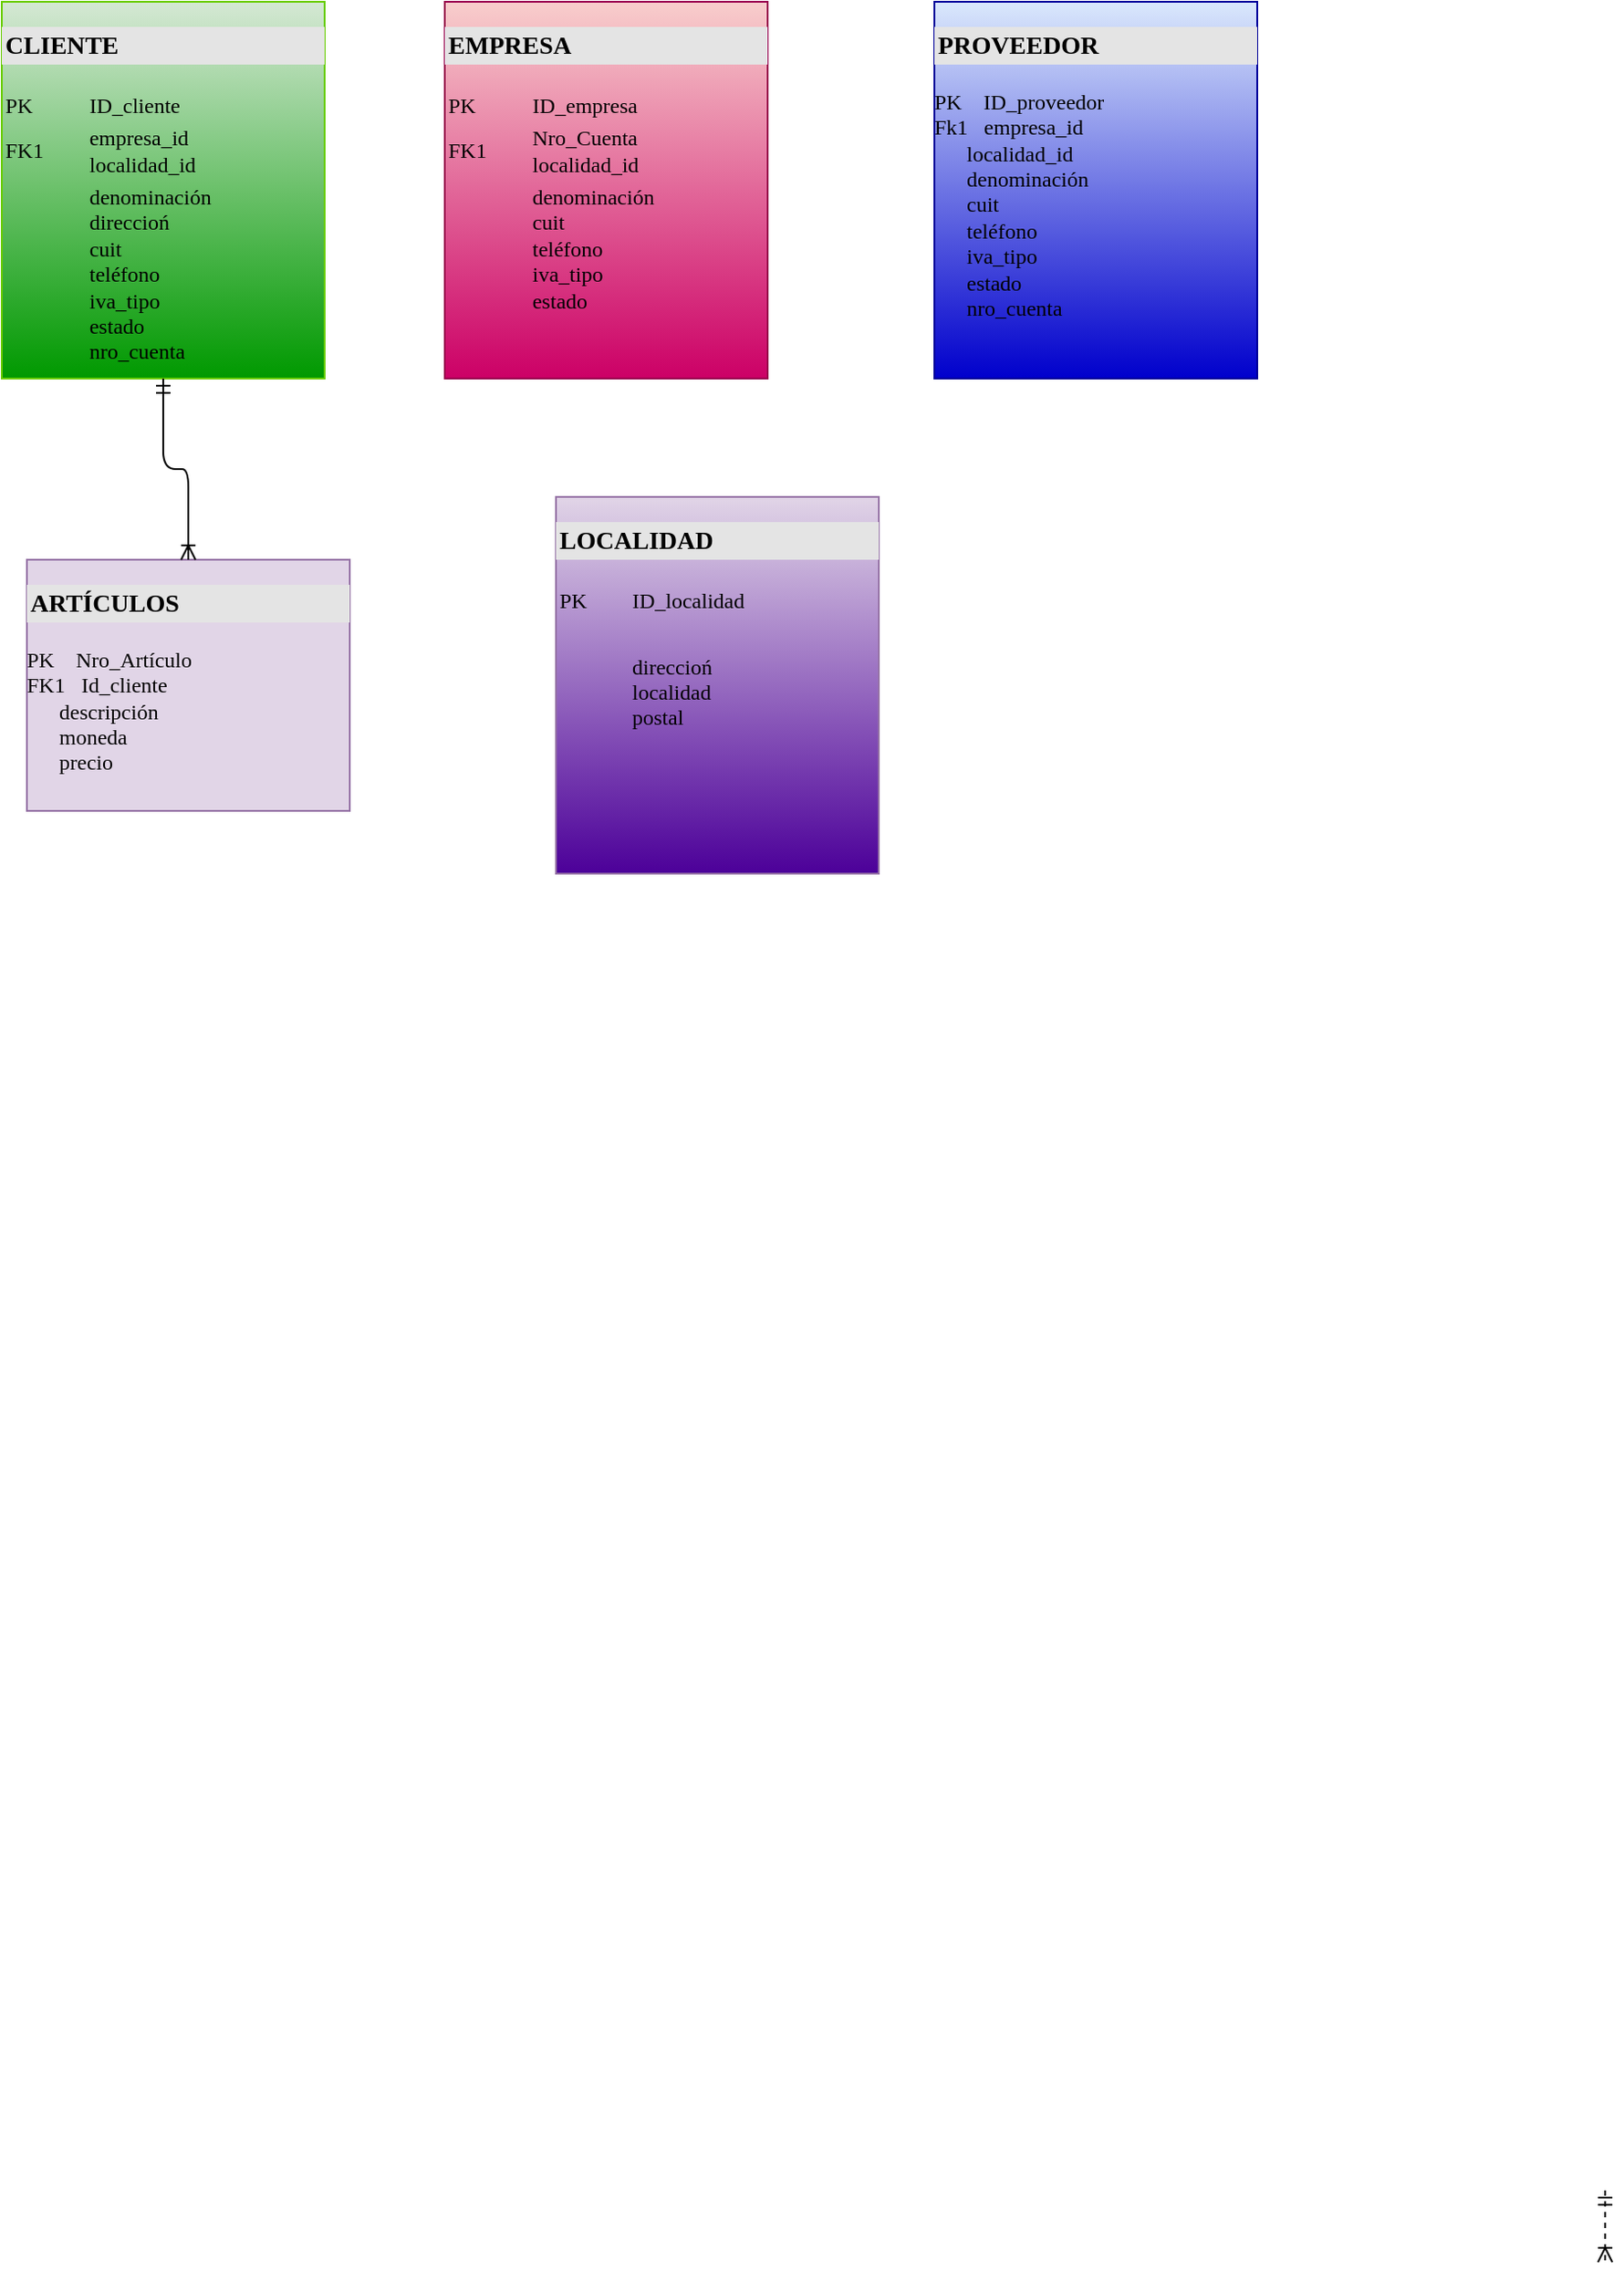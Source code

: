 <mxfile compressed="true" version="13.0.7" type="github"><diagram name="Page-1" id="2ca16b54-16f6-2749-3443-fa8db7711227"><mxGraphModel dx="801" dy="1534" grid="1" gridSize="13" guides="1" tooltips="1" connect="1" arrows="1" fold="1" page="1" pageScale="1" pageWidth="850" pageHeight="1100" background="#ffffff" math="0" shadow="0"><root><mxCell id="0"/><mxCell id="1" parent="0"/><mxCell id="2ed32ef02a7f4228-1" value="&lt;h3 style=&quot;box-sizing: border-box ; width: 100% ; background: #e4e4e4 ; padding: 2px&quot;&gt;CLIENTE&lt;/h3&gt;&lt;table style=&quot;width: 100% ; font-size: 1em&quot; cellpadding=&quot;2&quot; cellspacing=&quot;0&quot;&gt;&lt;tbody&gt;&lt;tr&gt;&lt;td&gt;PK&lt;/td&gt;&lt;td&gt;ID_cliente&lt;/td&gt;&lt;/tr&gt;&lt;tr&gt;&lt;td&gt;FK1&lt;/td&gt;&lt;td&gt;empresa_id&lt;br&gt;localidad_id&lt;/td&gt;&lt;/tr&gt;&lt;tr&gt;&lt;td&gt;&lt;/td&gt;&lt;td&gt;denominación&lt;br&gt;direccioń&lt;br&gt;cuit&lt;br&gt;teléfono&lt;br&gt;iva_tipo&lt;br&gt;estado&lt;br&gt;nro_cuenta&lt;/td&gt;&lt;/tr&gt;&lt;/tbody&gt;&lt;/table&gt;" style="verticalAlign=top;align=left;overflow=fill;html=1;rounded=0;shadow=0;comic=0;labelBackgroundColor=none;strokeWidth=1;fontFamily=Verdana;fontSize=12;fillColor=#d5e8d4;strokeColor=#66CC00;gradientColor=#009900;" parent="1" vertex="1"><mxGeometry x="26" y="-770" width="180" height="210" as="geometry"/></mxCell><mxCell id="2ed32ef02a7f4228-5" value="&lt;h3 style=&quot;box-sizing: border-box ; width: 100% ; background: #e4e4e4 ; padding: 2px&quot;&gt;ARTÍCULOS&lt;/h3&gt;&lt;div&gt;PK&amp;nbsp; &amp;nbsp; Nro_Artículo&lt;/div&gt;&lt;div&gt;FK1&amp;nbsp; &amp;nbsp;Id_cliente&lt;/div&gt;&lt;div&gt;&amp;nbsp; &amp;nbsp; &amp;nbsp; descripción&lt;/div&gt;&lt;div&gt;&amp;nbsp; &amp;nbsp; &amp;nbsp; moneda&lt;/div&gt;&lt;div&gt;&amp;nbsp; &amp;nbsp; &amp;nbsp; precio&lt;/div&gt;&lt;div&gt;&lt;br&gt;&lt;/div&gt;" style="verticalAlign=top;align=left;overflow=fill;html=1;rounded=0;shadow=0;comic=0;labelBackgroundColor=none;strokeWidth=1;fontFamily=Verdana;fontSize=12;fillColor=#e1d5e7;strokeColor=#9673a6;" parent="1" vertex="1"><mxGeometry x="40" y="-459" width="180" height="140" as="geometry"/></mxCell><mxCell id="2ed32ef02a7f4228-21" style="edgeStyle=orthogonalEdgeStyle;html=1;entryX=0.5;entryY=0;dashed=1;labelBackgroundColor=none;startArrow=ERmandOne;endArrow=ERoneToMany;fontFamily=Verdana;fontSize=12;align=left;" parent="1" edge="1"><mxGeometry relative="1" as="geometry"><mxPoint x="920" y="450" as="sourcePoint"/><mxPoint x="920" y="490" as="targetPoint"/></mxGeometry></mxCell><mxCell id="2ed32ef02a7f4228-13" value="" style="edgeStyle=orthogonalEdgeStyle;html=1;endArrow=ERoneToMany;startArrow=ERmandOne;labelBackgroundColor=none;fontFamily=Verdana;fontSize=12;align=left;exitX=0.5;exitY=1;entryX=0.5;entryY=0;" parent="1" source="2ed32ef02a7f4228-1" target="2ed32ef02a7f4228-5" edge="1"><mxGeometry width="100" height="100" relative="1" as="geometry"><mxPoint x="350" y="370" as="sourcePoint"/><mxPoint x="450" y="270" as="targetPoint"/></mxGeometry></mxCell><mxCell id="ZV4O5PD-A-WegFWPFPcF-2" value="&lt;h3 style=&quot;box-sizing: border-box ; width: 100% ; background: #e4e4e4 ; padding: 2px&quot;&gt;PROVEEDOR&lt;/h3&gt;&lt;div&gt;PK&amp;nbsp; &amp;nbsp; ID_proveedor&lt;/div&gt;&lt;div&gt;Fk1&amp;nbsp; &amp;nbsp;empresa_id&lt;/div&gt;&lt;div&gt;&amp;nbsp; &amp;nbsp; &amp;nbsp; localidad_id&lt;/div&gt;&lt;div&gt;&amp;nbsp; &amp;nbsp; &amp;nbsp; denominación&lt;/div&gt;&lt;div&gt;&amp;nbsp; &amp;nbsp; &amp;nbsp; cuit&lt;/div&gt;&lt;div&gt;&amp;nbsp; &amp;nbsp; &amp;nbsp; teléfono&lt;/div&gt;&lt;div&gt;&amp;nbsp; &amp;nbsp; &amp;nbsp; iva_tipo&lt;/div&gt;&lt;div&gt;&amp;nbsp; &amp;nbsp; &amp;nbsp; estado&lt;/div&gt;&lt;div&gt;&amp;nbsp; &amp;nbsp; &amp;nbsp; nro_cuenta&lt;/div&gt;&lt;div&gt;&amp;nbsp; &amp;nbsp;&amp;nbsp;&lt;/div&gt;" style="verticalAlign=top;align=left;overflow=fill;html=1;rounded=0;shadow=0;comic=0;labelBackgroundColor=none;strokeWidth=1;fontFamily=Verdana;fontSize=12;fillColor=#dae8fc;strokeColor=#000099;gradientColor=#0000CC;" parent="1" vertex="1"><mxGeometry x="546" y="-770" width="180" height="210" as="geometry"/></mxCell><mxCell id="0ysJ9MZEUjIN7OiDZ5ZN-1" value="&lt;h3 style=&quot;box-sizing: border-box ; width: 100% ; background: #e4e4e4 ; padding: 2px&quot;&gt;EMPRESA&lt;/h3&gt;&lt;table style=&quot;width: 100% ; font-size: 1em&quot; cellpadding=&quot;2&quot; cellspacing=&quot;0&quot;&gt;&lt;tbody&gt;&lt;tr&gt;&lt;td&gt;PK&lt;/td&gt;&lt;td&gt;ID_empresa&lt;/td&gt;&lt;/tr&gt;&lt;tr&gt;&lt;td&gt;FK1&lt;/td&gt;&lt;td&gt;Nro_Cuenta&lt;br&gt;localidad_id&lt;/td&gt;&lt;/tr&gt;&lt;tr&gt;&lt;td&gt;&lt;/td&gt;&lt;td&gt;denominación&lt;br&gt;cuit&lt;br&gt;teléfono&lt;br&gt;iva_tipo&lt;br&gt;estado&lt;/td&gt;&lt;/tr&gt;&lt;/tbody&gt;&lt;/table&gt;" style="verticalAlign=top;align=left;overflow=fill;html=1;rounded=0;shadow=0;comic=0;labelBackgroundColor=none;strokeWidth=1;fontFamily=Verdana;fontSize=12;fillColor=#f8cecc;strokeColor=#99004D;gradientColor=#CC0066;" parent="1" vertex="1"><mxGeometry x="273" y="-770" width="180" height="210" as="geometry"/></mxCell><mxCell id="0ysJ9MZEUjIN7OiDZ5ZN-2" value="&lt;h3 style=&quot;box-sizing: border-box ; width: 100% ; background: #e4e4e4 ; padding: 2px&quot;&gt;LOCALIDAD&lt;/h3&gt;&lt;table style=&quot;width: 100% ; font-size: 1em&quot; cellpadding=&quot;2&quot; cellspacing=&quot;0&quot;&gt;&lt;tbody&gt;&lt;tr&gt;&lt;td&gt;PK&lt;/td&gt;&lt;td&gt;ID_localidad&lt;/td&gt;&lt;/tr&gt;&lt;tr&gt;&lt;td&gt;&lt;br&gt;&lt;/td&gt;&lt;td&gt;&lt;br&gt;&lt;/td&gt;&lt;/tr&gt;&lt;tr&gt;&lt;td&gt;&lt;/td&gt;&lt;td&gt;direccioń&lt;br&gt;localidad&lt;br&gt;postal&lt;br&gt;&lt;/td&gt;&lt;/tr&gt;&lt;/tbody&gt;&lt;/table&gt;" style="verticalAlign=top;align=left;overflow=fill;html=1;rounded=0;shadow=0;comic=0;labelBackgroundColor=none;strokeWidth=1;fontFamily=Verdana;fontSize=12;fillColor=#e1d5e7;strokeColor=#9673a6;gradientColor=#4C0099;" parent="1" vertex="1"><mxGeometry x="335" y="-494" width="180" height="210" as="geometry"/></mxCell></root></mxGraphModel></diagram></mxfile>